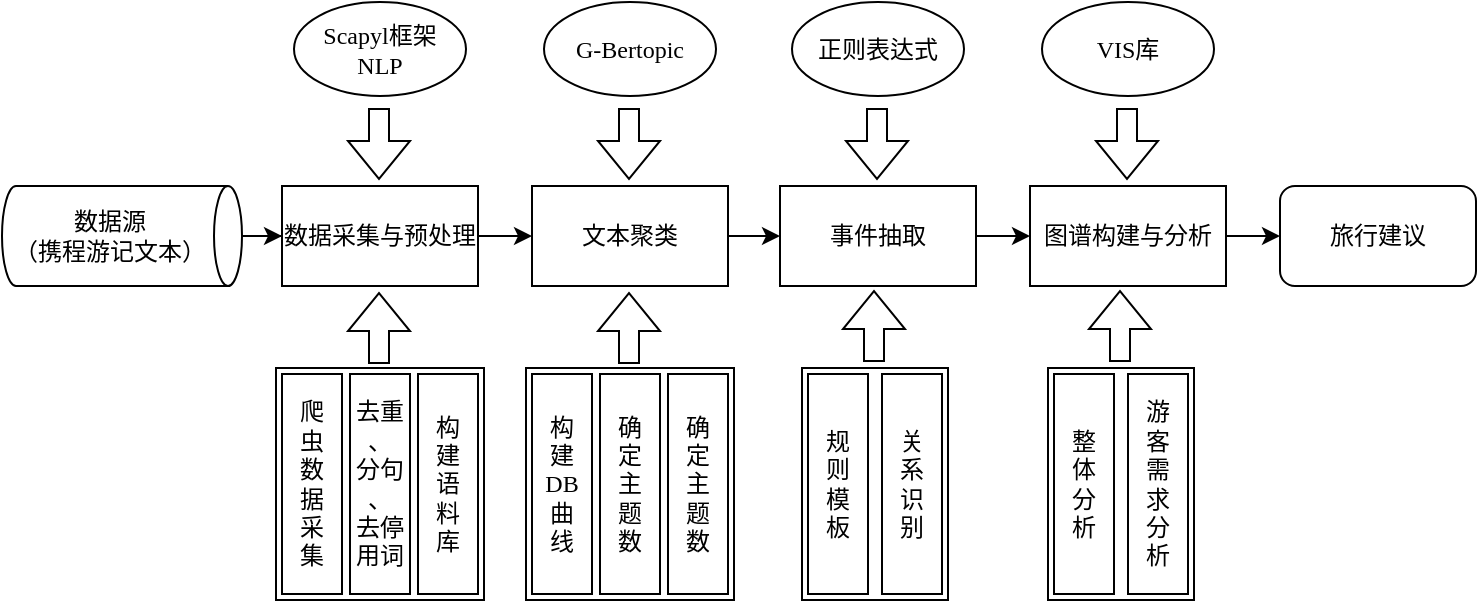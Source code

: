 <mxfile version="22.1.21" type="github">
  <diagram name="第 1 页" id="FAA7nMybSZt9ekAUDBjb">
    <mxGraphModel dx="946" dy="571" grid="1" gridSize="10" guides="1" tooltips="1" connect="1" arrows="1" fold="1" page="1" pageScale="1" pageWidth="827" pageHeight="1169" math="0" shadow="0">
      <root>
        <mxCell id="0" />
        <mxCell id="1" parent="0" />
        <mxCell id="REhJB53rS0sUXU1VcBaq-38" value="" style="rounded=0;whiteSpace=wrap;html=1;fontFamily=宋体;" vertex="1" parent="1">
          <mxGeometry x="568" y="356" width="73" height="116" as="geometry" />
        </mxCell>
        <mxCell id="REhJB53rS0sUXU1VcBaq-36" value="" style="rounded=0;whiteSpace=wrap;html=1;fontFamily=宋体;" vertex="1" parent="1">
          <mxGeometry x="445" y="356" width="73" height="116" as="geometry" />
        </mxCell>
        <mxCell id="REhJB53rS0sUXU1VcBaq-35" value="" style="rounded=0;whiteSpace=wrap;html=1;fontFamily=宋体;" vertex="1" parent="1">
          <mxGeometry x="307" y="356" width="104" height="116" as="geometry" />
        </mxCell>
        <mxCell id="REhJB53rS0sUXU1VcBaq-34" value="" style="rounded=0;whiteSpace=wrap;html=1;fontFamily=宋体;" vertex="1" parent="1">
          <mxGeometry x="182" y="356" width="104" height="116" as="geometry" />
        </mxCell>
        <mxCell id="REhJB53rS0sUXU1VcBaq-8" style="edgeStyle=orthogonalEdgeStyle;rounded=0;orthogonalLoop=1;jettySize=auto;html=1;exitX=0.5;exitY=0;exitDx=0;exitDy=0;exitPerimeter=0;fontFamily=宋体;" edge="1" parent="1" source="REhJB53rS0sUXU1VcBaq-1" target="REhJB53rS0sUXU1VcBaq-2">
          <mxGeometry relative="1" as="geometry" />
        </mxCell>
        <mxCell id="REhJB53rS0sUXU1VcBaq-1" value="数据源&lt;br&gt;（携程游记文本）" style="shape=cylinder3;whiteSpace=wrap;html=1;boundedLbl=1;backgroundOutline=1;size=7;rotation=90;horizontal=0;fontFamily=宋体;" vertex="1" parent="1">
          <mxGeometry x="80" y="230" width="50" height="120" as="geometry" />
        </mxCell>
        <mxCell id="REhJB53rS0sUXU1VcBaq-9" style="edgeStyle=orthogonalEdgeStyle;rounded=0;orthogonalLoop=1;jettySize=auto;html=1;exitX=1;exitY=0.5;exitDx=0;exitDy=0;entryX=0;entryY=0.5;entryDx=0;entryDy=0;fontFamily=宋体;" edge="1" parent="1" source="REhJB53rS0sUXU1VcBaq-2" target="REhJB53rS0sUXU1VcBaq-3">
          <mxGeometry relative="1" as="geometry" />
        </mxCell>
        <mxCell id="REhJB53rS0sUXU1VcBaq-2" value="数据采集与预处理" style="rounded=0;whiteSpace=wrap;html=1;fontFamily=宋体;" vertex="1" parent="1">
          <mxGeometry x="185" y="265" width="98" height="50" as="geometry" />
        </mxCell>
        <mxCell id="REhJB53rS0sUXU1VcBaq-10" style="edgeStyle=orthogonalEdgeStyle;rounded=0;orthogonalLoop=1;jettySize=auto;html=1;exitX=1;exitY=0.5;exitDx=0;exitDy=0;entryX=0;entryY=0.5;entryDx=0;entryDy=0;fontFamily=宋体;" edge="1" parent="1" source="REhJB53rS0sUXU1VcBaq-3" target="REhJB53rS0sUXU1VcBaq-4">
          <mxGeometry relative="1" as="geometry" />
        </mxCell>
        <mxCell id="REhJB53rS0sUXU1VcBaq-3" value="文本聚类" style="rounded=0;whiteSpace=wrap;html=1;fontFamily=宋体;" vertex="1" parent="1">
          <mxGeometry x="310" y="265" width="98" height="50" as="geometry" />
        </mxCell>
        <mxCell id="REhJB53rS0sUXU1VcBaq-11" style="edgeStyle=orthogonalEdgeStyle;rounded=0;orthogonalLoop=1;jettySize=auto;html=1;exitX=1;exitY=0.5;exitDx=0;exitDy=0;entryX=0;entryY=0.5;entryDx=0;entryDy=0;fontFamily=宋体;" edge="1" parent="1" source="REhJB53rS0sUXU1VcBaq-4" target="REhJB53rS0sUXU1VcBaq-5">
          <mxGeometry relative="1" as="geometry" />
        </mxCell>
        <mxCell id="REhJB53rS0sUXU1VcBaq-4" value="事件抽取" style="rounded=0;whiteSpace=wrap;html=1;fontFamily=宋体;" vertex="1" parent="1">
          <mxGeometry x="434" y="265" width="98" height="50" as="geometry" />
        </mxCell>
        <mxCell id="REhJB53rS0sUXU1VcBaq-12" style="edgeStyle=orthogonalEdgeStyle;rounded=0;orthogonalLoop=1;jettySize=auto;html=1;exitX=1;exitY=0.5;exitDx=0;exitDy=0;fontFamily=宋体;" edge="1" parent="1" source="REhJB53rS0sUXU1VcBaq-5" target="REhJB53rS0sUXU1VcBaq-6">
          <mxGeometry relative="1" as="geometry" />
        </mxCell>
        <mxCell id="REhJB53rS0sUXU1VcBaq-5" value="图谱构建与分析" style="rounded=0;whiteSpace=wrap;html=1;fontFamily=宋体;" vertex="1" parent="1">
          <mxGeometry x="559" y="265" width="98" height="50" as="geometry" />
        </mxCell>
        <mxCell id="REhJB53rS0sUXU1VcBaq-6" value="旅行建议" style="rounded=1;whiteSpace=wrap;html=1;fontFamily=宋体;" vertex="1" parent="1">
          <mxGeometry x="684" y="265" width="98" height="50" as="geometry" />
        </mxCell>
        <mxCell id="REhJB53rS0sUXU1VcBaq-13" value="Scapyl框架&lt;br&gt;NLP" style="ellipse;whiteSpace=wrap;html=1;fontFamily=宋体;" vertex="1" parent="1">
          <mxGeometry x="191" y="173" width="86" height="47" as="geometry" />
        </mxCell>
        <mxCell id="REhJB53rS0sUXU1VcBaq-14" value="" style="shape=flexArrow;endArrow=classic;html=1;rounded=0;fontFamily=宋体;" edge="1" parent="1">
          <mxGeometry width="50" height="50" relative="1" as="geometry">
            <mxPoint x="233.5" y="226" as="sourcePoint" />
            <mxPoint x="233.5" y="262" as="targetPoint" />
          </mxGeometry>
        </mxCell>
        <mxCell id="REhJB53rS0sUXU1VcBaq-15" value="G-Bertopic" style="ellipse;whiteSpace=wrap;html=1;fontFamily=宋体;" vertex="1" parent="1">
          <mxGeometry x="316" y="173" width="86" height="47" as="geometry" />
        </mxCell>
        <mxCell id="REhJB53rS0sUXU1VcBaq-16" value="" style="shape=flexArrow;endArrow=classic;html=1;rounded=0;fontFamily=宋体;" edge="1" parent="1">
          <mxGeometry width="50" height="50" relative="1" as="geometry">
            <mxPoint x="358.5" y="226" as="sourcePoint" />
            <mxPoint x="358.5" y="262" as="targetPoint" />
          </mxGeometry>
        </mxCell>
        <mxCell id="REhJB53rS0sUXU1VcBaq-17" value="正则表达式" style="ellipse;whiteSpace=wrap;html=1;fontFamily=宋体;" vertex="1" parent="1">
          <mxGeometry x="440" y="173" width="86" height="47" as="geometry" />
        </mxCell>
        <mxCell id="REhJB53rS0sUXU1VcBaq-18" value="" style="shape=flexArrow;endArrow=classic;html=1;rounded=0;fontFamily=宋体;" edge="1" parent="1">
          <mxGeometry width="50" height="50" relative="1" as="geometry">
            <mxPoint x="482.5" y="226" as="sourcePoint" />
            <mxPoint x="482.5" y="262" as="targetPoint" />
          </mxGeometry>
        </mxCell>
        <mxCell id="REhJB53rS0sUXU1VcBaq-19" value="VIS库" style="ellipse;whiteSpace=wrap;html=1;fontFamily=宋体;" vertex="1" parent="1">
          <mxGeometry x="565" y="173" width="86" height="47" as="geometry" />
        </mxCell>
        <mxCell id="REhJB53rS0sUXU1VcBaq-20" value="" style="shape=flexArrow;endArrow=classic;html=1;rounded=0;fontFamily=宋体;" edge="1" parent="1">
          <mxGeometry width="50" height="50" relative="1" as="geometry">
            <mxPoint x="607.5" y="226" as="sourcePoint" />
            <mxPoint x="607.5" y="262" as="targetPoint" />
          </mxGeometry>
        </mxCell>
        <mxCell id="REhJB53rS0sUXU1VcBaq-21" value="爬&lt;br&gt;虫&lt;br&gt;数&lt;br&gt;据&lt;br&gt;采&lt;br&gt;集" style="rounded=0;whiteSpace=wrap;html=1;horizontal=1;fontFamily=宋体;" vertex="1" parent="1">
          <mxGeometry x="185" y="359" width="30" height="110" as="geometry" />
        </mxCell>
        <mxCell id="REhJB53rS0sUXU1VcBaq-23" value="去重&lt;br&gt;、&lt;br&gt;分句&lt;br&gt;、&lt;br&gt;去停用词" style="rounded=0;whiteSpace=wrap;html=1;horizontal=1;fontFamily=宋体;" vertex="1" parent="1">
          <mxGeometry x="219" y="359" width="30" height="110" as="geometry" />
        </mxCell>
        <mxCell id="REhJB53rS0sUXU1VcBaq-24" value="构&lt;br&gt;建&lt;br&gt;语&lt;br&gt;料&lt;br&gt;库" style="rounded=0;whiteSpace=wrap;html=1;horizontal=1;fontFamily=宋体;" vertex="1" parent="1">
          <mxGeometry x="253" y="359" width="30" height="110" as="geometry" />
        </mxCell>
        <mxCell id="REhJB53rS0sUXU1VcBaq-25" value="构&lt;br&gt;建&lt;br&gt;DB&lt;br&gt;曲&lt;br&gt;线" style="rounded=0;whiteSpace=wrap;html=1;horizontal=1;fontFamily=宋体;" vertex="1" parent="1">
          <mxGeometry x="310" y="359" width="30" height="110" as="geometry" />
        </mxCell>
        <mxCell id="REhJB53rS0sUXU1VcBaq-26" value="确&lt;br&gt;定&lt;br&gt;主&lt;br&gt;题&lt;br&gt;数" style="rounded=0;whiteSpace=wrap;html=1;horizontal=1;fontFamily=宋体;" vertex="1" parent="1">
          <mxGeometry x="344" y="359" width="30" height="110" as="geometry" />
        </mxCell>
        <mxCell id="REhJB53rS0sUXU1VcBaq-27" value="确&lt;br&gt;定&lt;br&gt;主&lt;br&gt;题&lt;br&gt;数" style="rounded=0;whiteSpace=wrap;html=1;horizontal=1;fontFamily=宋体;" vertex="1" parent="1">
          <mxGeometry x="378" y="359" width="30" height="110" as="geometry" />
        </mxCell>
        <mxCell id="REhJB53rS0sUXU1VcBaq-28" value="规&lt;br&gt;则&lt;br&gt;模&lt;br&gt;板" style="rounded=0;whiteSpace=wrap;html=1;horizontal=1;fontFamily=宋体;" vertex="1" parent="1">
          <mxGeometry x="448" y="359" width="30" height="110" as="geometry" />
        </mxCell>
        <mxCell id="REhJB53rS0sUXU1VcBaq-29" value="关&lt;br&gt;系&lt;br&gt;识&lt;br&gt;别" style="rounded=0;whiteSpace=wrap;html=1;horizontal=1;fontFamily=宋体;" vertex="1" parent="1">
          <mxGeometry x="485" y="359" width="30" height="110" as="geometry" />
        </mxCell>
        <mxCell id="REhJB53rS0sUXU1VcBaq-30" value="整&lt;br&gt;体&lt;br&gt;分&lt;br&gt;析" style="rounded=0;whiteSpace=wrap;html=1;horizontal=1;fontFamily=宋体;" vertex="1" parent="1">
          <mxGeometry x="571" y="359" width="30" height="110" as="geometry" />
        </mxCell>
        <mxCell id="REhJB53rS0sUXU1VcBaq-31" value="游&lt;br&gt;客&lt;br&gt;需&lt;br&gt;求&lt;br&gt;分&lt;br&gt;析" style="rounded=0;whiteSpace=wrap;html=1;horizontal=1;fontFamily=宋体;" vertex="1" parent="1">
          <mxGeometry x="608" y="359" width="30" height="110" as="geometry" />
        </mxCell>
        <mxCell id="REhJB53rS0sUXU1VcBaq-39" value="" style="shape=flexArrow;endArrow=classic;html=1;rounded=0;fontFamily=宋体;" edge="1" parent="1">
          <mxGeometry width="50" height="50" relative="1" as="geometry">
            <mxPoint x="604" y="353" as="sourcePoint" />
            <mxPoint x="604" y="317" as="targetPoint" />
          </mxGeometry>
        </mxCell>
        <mxCell id="REhJB53rS0sUXU1VcBaq-40" value="" style="shape=flexArrow;endArrow=classic;html=1;rounded=0;fontFamily=宋体;" edge="1" parent="1">
          <mxGeometry width="50" height="50" relative="1" as="geometry">
            <mxPoint x="481" y="353" as="sourcePoint" />
            <mxPoint x="481" y="317" as="targetPoint" />
          </mxGeometry>
        </mxCell>
        <mxCell id="REhJB53rS0sUXU1VcBaq-41" value="" style="shape=flexArrow;endArrow=classic;html=1;rounded=0;fontFamily=宋体;" edge="1" parent="1">
          <mxGeometry width="50" height="50" relative="1" as="geometry">
            <mxPoint x="358.5" y="354" as="sourcePoint" />
            <mxPoint x="358.5" y="318" as="targetPoint" />
          </mxGeometry>
        </mxCell>
        <mxCell id="REhJB53rS0sUXU1VcBaq-42" value="" style="shape=flexArrow;endArrow=classic;html=1;rounded=0;fontFamily=宋体;" edge="1" parent="1">
          <mxGeometry width="50" height="50" relative="1" as="geometry">
            <mxPoint x="233.5" y="354" as="sourcePoint" />
            <mxPoint x="233.5" y="318" as="targetPoint" />
          </mxGeometry>
        </mxCell>
      </root>
    </mxGraphModel>
  </diagram>
</mxfile>
